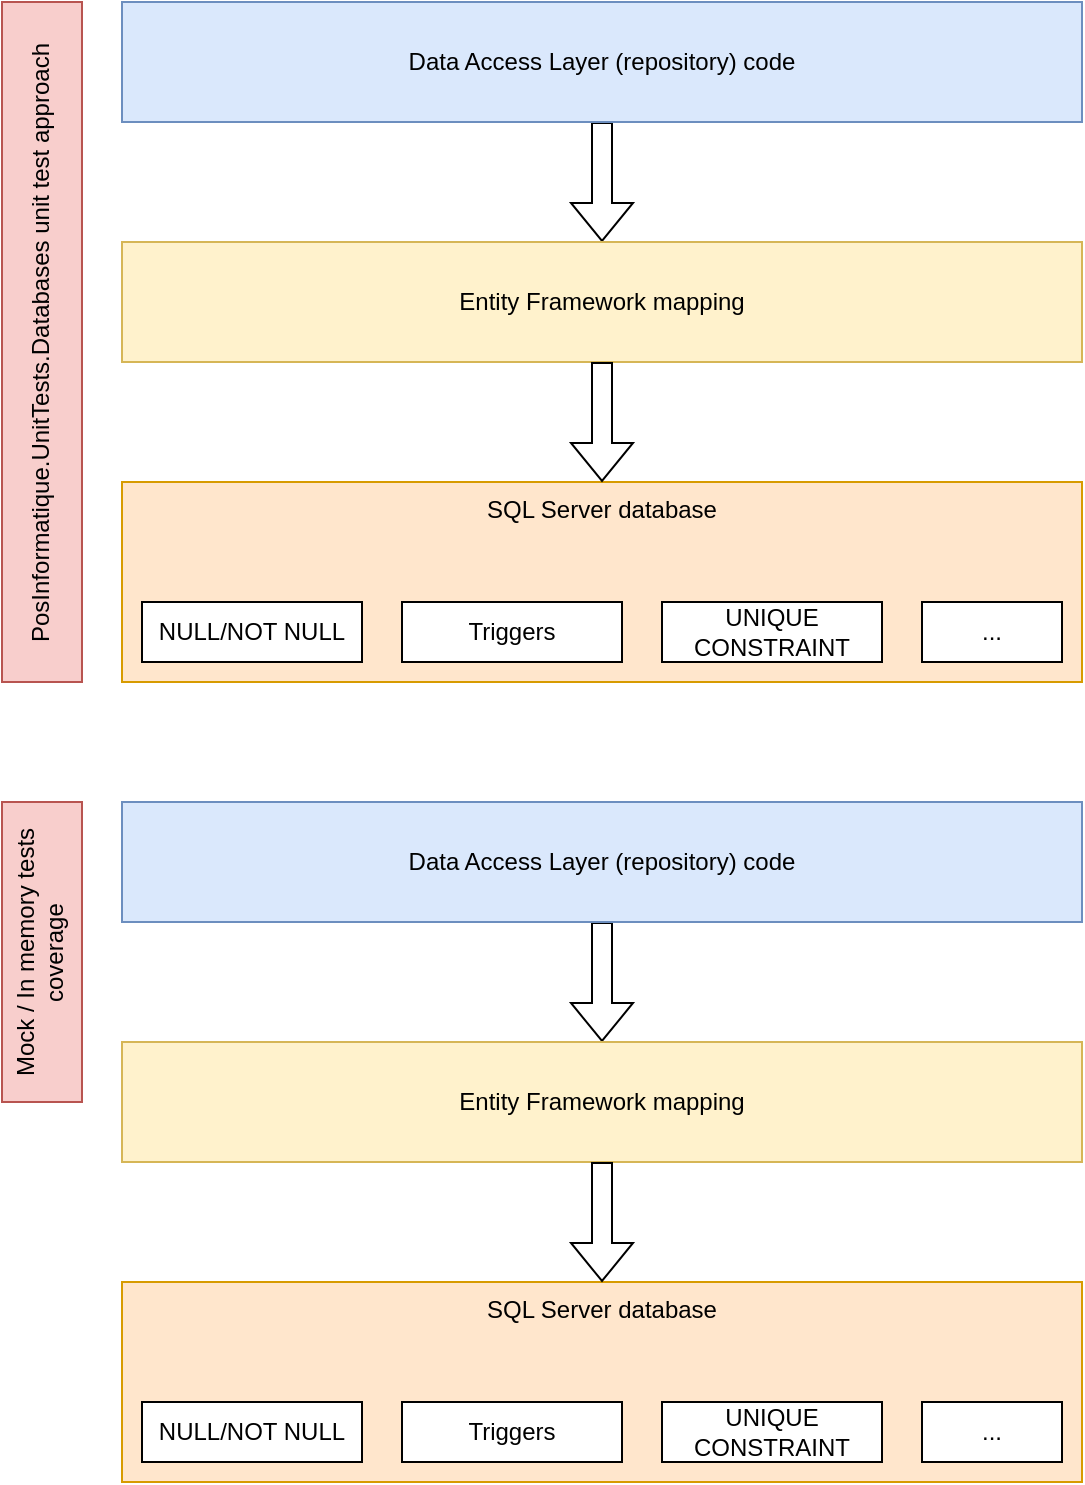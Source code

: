 <mxfile version="24.4.13" type="device">
  <diagram name="Page-1" id="QPbXzzLTBWISDKUypI0Z">
    <mxGraphModel dx="1728" dy="915" grid="1" gridSize="10" guides="1" tooltips="1" connect="1" arrows="1" fold="1" page="1" pageScale="1" pageWidth="827" pageHeight="1169" math="0" shadow="0">
      <root>
        <mxCell id="0" />
        <mxCell id="1" parent="0" />
        <mxCell id="fzyzF6r53QvBfYvWiB2a-10" style="edgeStyle=orthogonalEdgeStyle;rounded=0;orthogonalLoop=1;jettySize=auto;html=1;shape=flexArrow;strokeWidth=1;" edge="1" parent="1" source="fzyzF6r53QvBfYvWiB2a-1" target="fzyzF6r53QvBfYvWiB2a-2">
          <mxGeometry relative="1" as="geometry" />
        </mxCell>
        <mxCell id="fzyzF6r53QvBfYvWiB2a-1" value="Data Access Layer (repository) code" style="rounded=0;whiteSpace=wrap;html=1;fillColor=#dae8fc;strokeColor=#6c8ebf;" vertex="1" parent="1">
          <mxGeometry x="240" y="500" width="480" height="60" as="geometry" />
        </mxCell>
        <mxCell id="fzyzF6r53QvBfYvWiB2a-2" value="Entity Framework mapping" style="rounded=0;whiteSpace=wrap;html=1;fillColor=#fff2cc;strokeColor=#d6b656;" vertex="1" parent="1">
          <mxGeometry x="240" y="620" width="480" height="60" as="geometry" />
        </mxCell>
        <mxCell id="fzyzF6r53QvBfYvWiB2a-3" value="SQL Server database" style="rounded=0;whiteSpace=wrap;html=1;verticalAlign=top;fillColor=#ffe6cc;strokeColor=#d79b00;" vertex="1" parent="1">
          <mxGeometry x="240" y="740" width="480" height="100" as="geometry" />
        </mxCell>
        <mxCell id="fzyzF6r53QvBfYvWiB2a-4" value="NULL/NOT NULL" style="rounded=0;whiteSpace=wrap;html=1;" vertex="1" parent="1">
          <mxGeometry x="250" y="800" width="110" height="30" as="geometry" />
        </mxCell>
        <mxCell id="fzyzF6r53QvBfYvWiB2a-5" value="Triggers" style="rounded=0;whiteSpace=wrap;html=1;" vertex="1" parent="1">
          <mxGeometry x="380" y="800" width="110" height="30" as="geometry" />
        </mxCell>
        <mxCell id="fzyzF6r53QvBfYvWiB2a-6" value="UNIQUE CONSTRAINT" style="rounded=0;whiteSpace=wrap;html=1;" vertex="1" parent="1">
          <mxGeometry x="510" y="800" width="110" height="30" as="geometry" />
        </mxCell>
        <mxCell id="fzyzF6r53QvBfYvWiB2a-7" value="..." style="rounded=0;whiteSpace=wrap;html=1;" vertex="1" parent="1">
          <mxGeometry x="640" y="800" width="70" height="30" as="geometry" />
        </mxCell>
        <mxCell id="fzyzF6r53QvBfYvWiB2a-8" value="Mock / In memory tests coverage" style="rounded=0;whiteSpace=wrap;html=1;textDirection=vertical-rl;rotation=-180;fillColor=#f8cecc;strokeColor=#b85450;" vertex="1" parent="1">
          <mxGeometry x="180" y="500" width="40" height="150" as="geometry" />
        </mxCell>
        <mxCell id="fzyzF6r53QvBfYvWiB2a-12" style="edgeStyle=orthogonalEdgeStyle;rounded=0;orthogonalLoop=1;jettySize=auto;html=1;exitX=0.5;exitY=1;exitDx=0;exitDy=0;entryX=0.5;entryY=0;entryDx=0;entryDy=0;shape=flexArrow;strokeWidth=1;" edge="1" parent="1" source="fzyzF6r53QvBfYvWiB2a-2" target="fzyzF6r53QvBfYvWiB2a-3">
          <mxGeometry relative="1" as="geometry">
            <mxPoint x="480" y="720" as="targetPoint" />
          </mxGeometry>
        </mxCell>
        <mxCell id="fzyzF6r53QvBfYvWiB2a-13" style="edgeStyle=orthogonalEdgeStyle;rounded=0;orthogonalLoop=1;jettySize=auto;html=1;shape=flexArrow;strokeWidth=1;" edge="1" parent="1" source="fzyzF6r53QvBfYvWiB2a-14" target="fzyzF6r53QvBfYvWiB2a-15">
          <mxGeometry relative="1" as="geometry" />
        </mxCell>
        <mxCell id="fzyzF6r53QvBfYvWiB2a-14" value="Data Access Layer (repository) code" style="rounded=0;whiteSpace=wrap;html=1;fillColor=#dae8fc;strokeColor=#6c8ebf;" vertex="1" parent="1">
          <mxGeometry x="240" y="100" width="480" height="60" as="geometry" />
        </mxCell>
        <mxCell id="fzyzF6r53QvBfYvWiB2a-15" value="Entity Framework mapping" style="rounded=0;whiteSpace=wrap;html=1;fillColor=#fff2cc;strokeColor=#d6b656;" vertex="1" parent="1">
          <mxGeometry x="240" y="220" width="480" height="60" as="geometry" />
        </mxCell>
        <mxCell id="fzyzF6r53QvBfYvWiB2a-16" value="SQL Server database" style="rounded=0;whiteSpace=wrap;html=1;verticalAlign=top;fillColor=#ffe6cc;strokeColor=#d79b00;" vertex="1" parent="1">
          <mxGeometry x="240" y="340" width="480" height="100" as="geometry" />
        </mxCell>
        <mxCell id="fzyzF6r53QvBfYvWiB2a-17" value="NULL/NOT NULL" style="rounded=0;whiteSpace=wrap;html=1;" vertex="1" parent="1">
          <mxGeometry x="250" y="400" width="110" height="30" as="geometry" />
        </mxCell>
        <mxCell id="fzyzF6r53QvBfYvWiB2a-18" value="Triggers" style="rounded=0;whiteSpace=wrap;html=1;" vertex="1" parent="1">
          <mxGeometry x="380" y="400" width="110" height="30" as="geometry" />
        </mxCell>
        <mxCell id="fzyzF6r53QvBfYvWiB2a-19" value="UNIQUE CONSTRAINT" style="rounded=0;whiteSpace=wrap;html=1;" vertex="1" parent="1">
          <mxGeometry x="510" y="400" width="110" height="30" as="geometry" />
        </mxCell>
        <mxCell id="fzyzF6r53QvBfYvWiB2a-20" value="..." style="rounded=0;whiteSpace=wrap;html=1;" vertex="1" parent="1">
          <mxGeometry x="640" y="400" width="70" height="30" as="geometry" />
        </mxCell>
        <mxCell id="fzyzF6r53QvBfYvWiB2a-21" value="PosInformatique.UnitTests.Databases unit test approach" style="rounded=0;whiteSpace=wrap;html=1;textDirection=vertical-rl;rotation=-180;fillColor=#f8cecc;strokeColor=#b85450;" vertex="1" parent="1">
          <mxGeometry x="180" y="100" width="40" height="340" as="geometry" />
        </mxCell>
        <mxCell id="fzyzF6r53QvBfYvWiB2a-22" style="edgeStyle=orthogonalEdgeStyle;rounded=0;orthogonalLoop=1;jettySize=auto;html=1;exitX=0.5;exitY=1;exitDx=0;exitDy=0;entryX=0.5;entryY=0;entryDx=0;entryDy=0;shape=flexArrow;strokeWidth=1;" edge="1" parent="1" source="fzyzF6r53QvBfYvWiB2a-15" target="fzyzF6r53QvBfYvWiB2a-16">
          <mxGeometry relative="1" as="geometry">
            <mxPoint x="480" y="320" as="targetPoint" />
          </mxGeometry>
        </mxCell>
      </root>
    </mxGraphModel>
  </diagram>
</mxfile>

